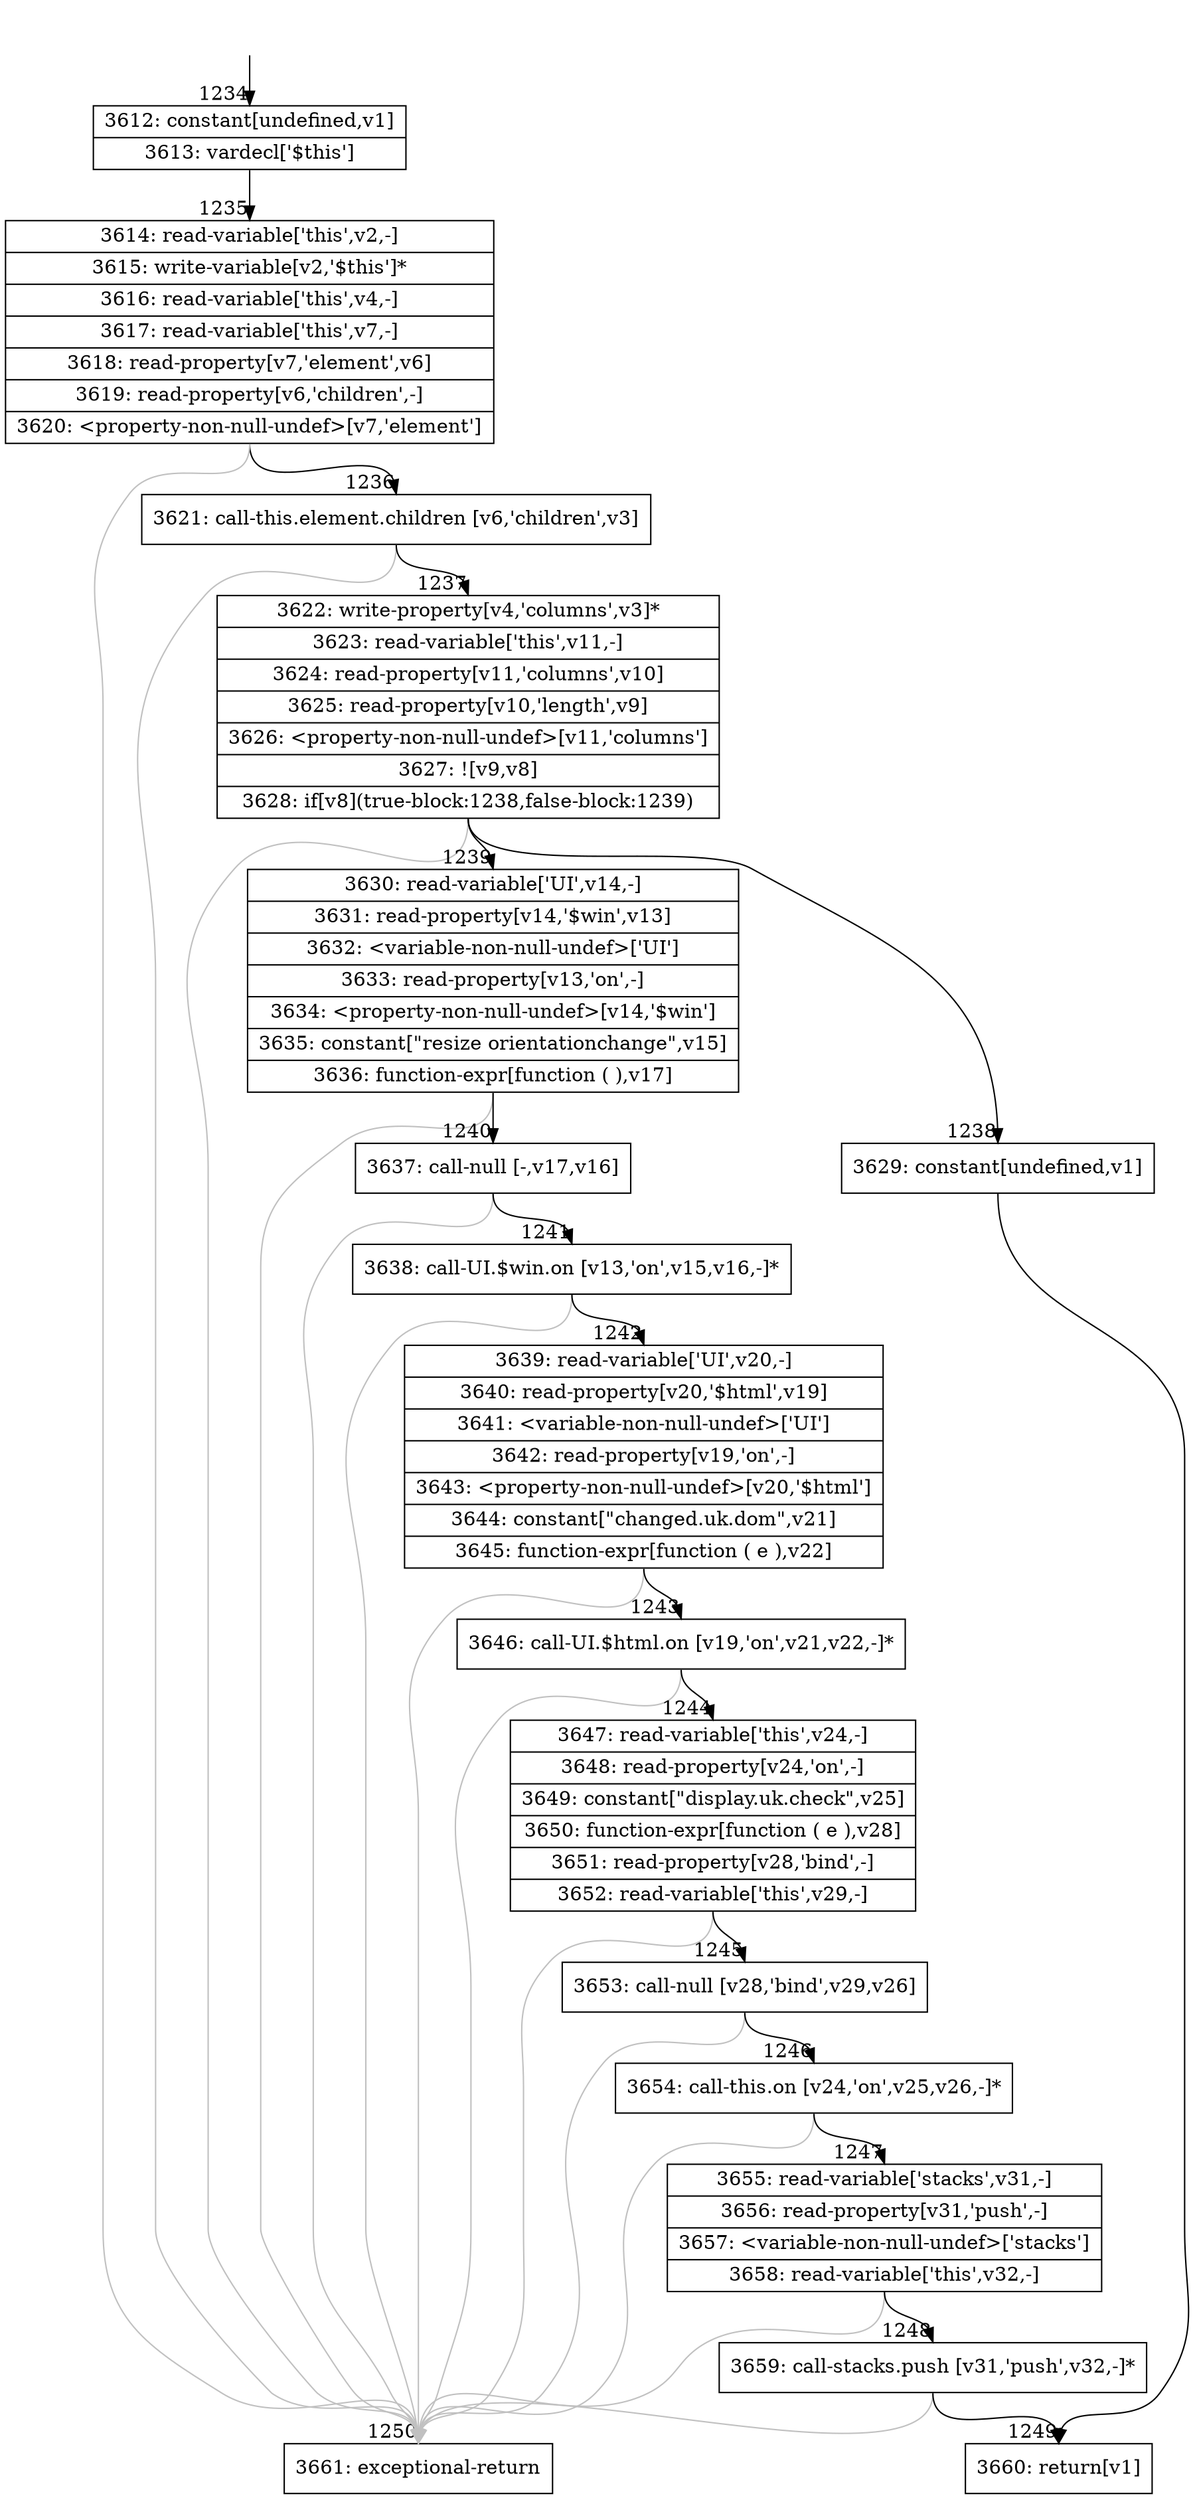 digraph {
rankdir="TD"
BB_entry94[shape=none,label=""];
BB_entry94 -> BB1234 [tailport=s, headport=n, headlabel="    1234"]
BB1234 [shape=record label="{3612: constant[undefined,v1]|3613: vardecl['$this']}" ] 
BB1234 -> BB1235 [tailport=s, headport=n, headlabel="      1235"]
BB1235 [shape=record label="{3614: read-variable['this',v2,-]|3615: write-variable[v2,'$this']*|3616: read-variable['this',v4,-]|3617: read-variable['this',v7,-]|3618: read-property[v7,'element',v6]|3619: read-property[v6,'children',-]|3620: \<property-non-null-undef\>[v7,'element']}" ] 
BB1235 -> BB1236 [tailport=s, headport=n, headlabel="      1236"]
BB1235 -> BB1250 [tailport=s, headport=n, color=gray, headlabel="      1250"]
BB1236 [shape=record label="{3621: call-this.element.children [v6,'children',v3]}" ] 
BB1236 -> BB1237 [tailport=s, headport=n, headlabel="      1237"]
BB1236 -> BB1250 [tailport=s, headport=n, color=gray]
BB1237 [shape=record label="{3622: write-property[v4,'columns',v3]*|3623: read-variable['this',v11,-]|3624: read-property[v11,'columns',v10]|3625: read-property[v10,'length',v9]|3626: \<property-non-null-undef\>[v11,'columns']|3627: ![v9,v8]|3628: if[v8](true-block:1238,false-block:1239)}" ] 
BB1237 -> BB1238 [tailport=s, headport=n, headlabel="      1238"]
BB1237 -> BB1239 [tailport=s, headport=n, headlabel="      1239"]
BB1237 -> BB1250 [tailport=s, headport=n, color=gray]
BB1238 [shape=record label="{3629: constant[undefined,v1]}" ] 
BB1238 -> BB1249 [tailport=s, headport=n, headlabel="      1249"]
BB1239 [shape=record label="{3630: read-variable['UI',v14,-]|3631: read-property[v14,'$win',v13]|3632: \<variable-non-null-undef\>['UI']|3633: read-property[v13,'on',-]|3634: \<property-non-null-undef\>[v14,'$win']|3635: constant[\"resize orientationchange\",v15]|3636: function-expr[function ( ),v17]}" ] 
BB1239 -> BB1240 [tailport=s, headport=n, headlabel="      1240"]
BB1239 -> BB1250 [tailport=s, headport=n, color=gray]
BB1240 [shape=record label="{3637: call-null [-,v17,v16]}" ] 
BB1240 -> BB1241 [tailport=s, headport=n, headlabel="      1241"]
BB1240 -> BB1250 [tailport=s, headport=n, color=gray]
BB1241 [shape=record label="{3638: call-UI.$win.on [v13,'on',v15,v16,-]*}" ] 
BB1241 -> BB1242 [tailport=s, headport=n, headlabel="      1242"]
BB1241 -> BB1250 [tailport=s, headport=n, color=gray]
BB1242 [shape=record label="{3639: read-variable['UI',v20,-]|3640: read-property[v20,'$html',v19]|3641: \<variable-non-null-undef\>['UI']|3642: read-property[v19,'on',-]|3643: \<property-non-null-undef\>[v20,'$html']|3644: constant[\"changed.uk.dom\",v21]|3645: function-expr[function ( e ),v22]}" ] 
BB1242 -> BB1243 [tailport=s, headport=n, headlabel="      1243"]
BB1242 -> BB1250 [tailport=s, headport=n, color=gray]
BB1243 [shape=record label="{3646: call-UI.$html.on [v19,'on',v21,v22,-]*}" ] 
BB1243 -> BB1244 [tailport=s, headport=n, headlabel="      1244"]
BB1243 -> BB1250 [tailport=s, headport=n, color=gray]
BB1244 [shape=record label="{3647: read-variable['this',v24,-]|3648: read-property[v24,'on',-]|3649: constant[\"display.uk.check\",v25]|3650: function-expr[function ( e ),v28]|3651: read-property[v28,'bind',-]|3652: read-variable['this',v29,-]}" ] 
BB1244 -> BB1245 [tailport=s, headport=n, headlabel="      1245"]
BB1244 -> BB1250 [tailport=s, headport=n, color=gray]
BB1245 [shape=record label="{3653: call-null [v28,'bind',v29,v26]}" ] 
BB1245 -> BB1246 [tailport=s, headport=n, headlabel="      1246"]
BB1245 -> BB1250 [tailport=s, headport=n, color=gray]
BB1246 [shape=record label="{3654: call-this.on [v24,'on',v25,v26,-]*}" ] 
BB1246 -> BB1247 [tailport=s, headport=n, headlabel="      1247"]
BB1246 -> BB1250 [tailport=s, headport=n, color=gray]
BB1247 [shape=record label="{3655: read-variable['stacks',v31,-]|3656: read-property[v31,'push',-]|3657: \<variable-non-null-undef\>['stacks']|3658: read-variable['this',v32,-]}" ] 
BB1247 -> BB1248 [tailport=s, headport=n, headlabel="      1248"]
BB1247 -> BB1250 [tailport=s, headport=n, color=gray]
BB1248 [shape=record label="{3659: call-stacks.push [v31,'push',v32,-]*}" ] 
BB1248 -> BB1249 [tailport=s, headport=n]
BB1248 -> BB1250 [tailport=s, headport=n, color=gray]
BB1249 [shape=record label="{3660: return[v1]}" ] 
BB1250 [shape=record label="{3661: exceptional-return}" ] 
//#$~ 952
}
